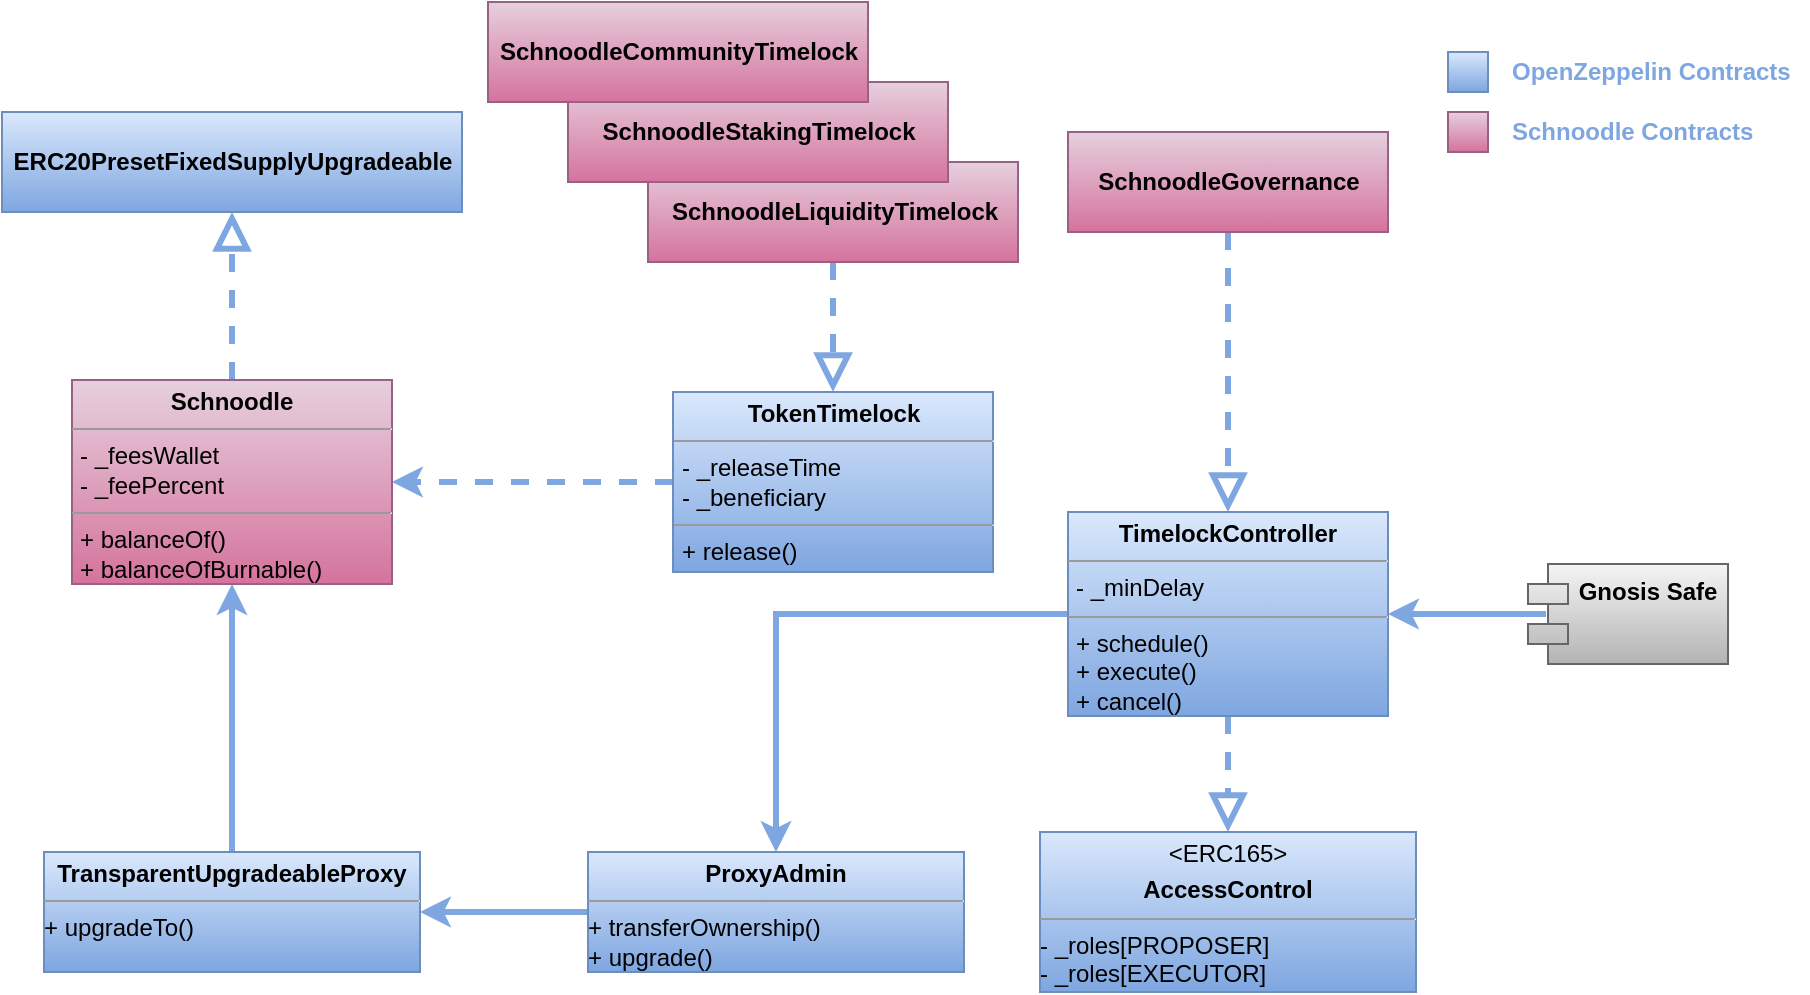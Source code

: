 <mxfile version="14.7.7" type="github">
  <diagram id="2HEYMEP-8rkVqhFndrCG" name="Page-1">
    <mxGraphModel dx="1297" dy="740" grid="1" gridSize="10" guides="1" tooltips="1" connect="1" arrows="1" fold="1" page="1" pageScale="1" pageWidth="1169" pageHeight="827" math="0" shadow="0">
      <root>
        <mxCell id="0" />
        <mxCell id="1" parent="0" />
        <mxCell id="q5EC6C0fwc-eZ3L-DjKY-39" style="edgeStyle=orthogonalEdgeStyle;rounded=0;orthogonalLoop=1;jettySize=auto;html=1;exitX=0.5;exitY=0;exitDx=0;exitDy=0;entryX=0.5;entryY=1;entryDx=0;entryDy=0;strokeColor=#7EA6E0;strokeWidth=3;" parent="1" source="q5EC6C0fwc-eZ3L-DjKY-67" target="q5EC6C0fwc-eZ3L-DjKY-64" edge="1">
          <mxGeometry relative="1" as="geometry">
            <mxPoint x="165" y="366" as="sourcePoint" />
            <mxPoint x="165" y="288" as="targetPoint" />
          </mxGeometry>
        </mxCell>
        <mxCell id="q5EC6C0fwc-eZ3L-DjKY-40" style="edgeStyle=orthogonalEdgeStyle;rounded=0;orthogonalLoop=1;jettySize=auto;html=1;entryX=1;entryY=0.5;entryDx=0;entryDy=0;exitX=0;exitY=0.5;exitDx=0;exitDy=0;strokeColor=#7EA6E0;strokeWidth=3;" parent="1" source="q5EC6C0fwc-eZ3L-DjKY-68" target="q5EC6C0fwc-eZ3L-DjKY-67" edge="1">
          <mxGeometry relative="1" as="geometry">
            <mxPoint x="340" y="488" as="sourcePoint" />
            <mxPoint x="258" y="409" as="targetPoint" />
          </mxGeometry>
        </mxCell>
        <mxCell id="q5EC6C0fwc-eZ3L-DjKY-53" style="edgeStyle=orthogonalEdgeStyle;rounded=0;orthogonalLoop=1;jettySize=auto;html=1;entryX=0.5;entryY=0;entryDx=0;entryDy=0;strokeColor=#7EA6E0;strokeWidth=3;exitX=0;exitY=0.5;exitDx=0;exitDy=0;" parent="1" target="q5EC6C0fwc-eZ3L-DjKY-68" edge="1" source="q5EC6C0fwc-eZ3L-DjKY-65">
          <mxGeometry relative="1" as="geometry">
            <mxPoint x="570" y="321" as="sourcePoint" />
            <mxPoint x="420" y="438" as="targetPoint" />
          </mxGeometry>
        </mxCell>
        <mxCell id="q5EC6C0fwc-eZ3L-DjKY-36" value="" style="endArrow=block;dashed=1;endFill=0;endSize=12;html=1;exitX=0.5;exitY=1;exitDx=0;exitDy=0;entryX=0.5;entryY=0;entryDx=0;entryDy=0;strokeColor=#7EA6E0;strokeWidth=3;" parent="1" source="q5EC6C0fwc-eZ3L-DjKY-42" target="q5EC6C0fwc-eZ3L-DjKY-65" edge="1">
          <mxGeometry width="160" relative="1" as="geometry">
            <mxPoint x="650" y="206" as="sourcePoint" />
            <mxPoint x="740" y="230" as="targetPoint" />
          </mxGeometry>
        </mxCell>
        <mxCell id="q5EC6C0fwc-eZ3L-DjKY-41" value="" style="endArrow=block;dashed=1;endFill=0;endSize=12;html=1;exitX=0.5;exitY=1;exitDx=0;exitDy=0;entryX=0.5;entryY=0;entryDx=0;entryDy=0;strokeColor=#7EA6E0;strokeWidth=3;" parent="1" source="q5EC6C0fwc-eZ3L-DjKY-44" target="q5EC6C0fwc-eZ3L-DjKY-63" edge="1">
          <mxGeometry width="160" relative="1" as="geometry">
            <mxPoint x="384" y="556" as="sourcePoint" />
            <mxPoint x="414" y="182" as="targetPoint" />
          </mxGeometry>
        </mxCell>
        <mxCell id="q5EC6C0fwc-eZ3L-DjKY-42" value="&lt;b&gt;SchnoodleGovernance&lt;/b&gt;" style="html=1;fillColor=#e6d0de;strokeColor=#996185;gradientColor=#d5739d;" parent="1" vertex="1">
          <mxGeometry x="570" y="90" width="160" height="50" as="geometry" />
        </mxCell>
        <mxCell id="q5EC6C0fwc-eZ3L-DjKY-44" value="&lt;span style=&quot;font-weight: 700&quot;&gt;SchnoodleLiquidityTimelock&lt;/span&gt;" style="html=1;fillColor=#e6d0de;strokeColor=#996185;gradientColor=#d5739d;" parent="1" vertex="1">
          <mxGeometry x="360" y="105" width="185" height="50" as="geometry" />
        </mxCell>
        <mxCell id="q5EC6C0fwc-eZ3L-DjKY-45" value="&lt;b&gt;ERC20PresetFixedSupplyUpgradeable&lt;/b&gt;" style="html=1;fillColor=#dae8fc;strokeColor=#6c8ebf;gradientColor=#7ea6e0;" parent="1" vertex="1">
          <mxGeometry x="37" y="80" width="230" height="50" as="geometry" />
        </mxCell>
        <mxCell id="q5EC6C0fwc-eZ3L-DjKY-46" value="" style="endArrow=block;dashed=1;endFill=0;endSize=12;html=1;exitX=0.5;exitY=0;exitDx=0;exitDy=0;entryX=0.5;entryY=1;entryDx=0;entryDy=0;strokeColor=#7EA6E0;strokeWidth=3;" parent="1" source="q5EC6C0fwc-eZ3L-DjKY-64" target="q5EC6C0fwc-eZ3L-DjKY-45" edge="1">
          <mxGeometry width="160" relative="1" as="geometry">
            <mxPoint x="165" y="180" as="sourcePoint" />
            <mxPoint x="-28" y="310" as="targetPoint" />
          </mxGeometry>
        </mxCell>
        <mxCell id="q5EC6C0fwc-eZ3L-DjKY-51" value="" style="endArrow=block;dashed=1;endFill=0;endSize=12;html=1;exitX=0.5;exitY=1;exitDx=0;exitDy=0;entryX=0.5;entryY=0;entryDx=0;entryDy=0;strokeColor=#7EA6E0;strokeWidth=3;" parent="1" source="q5EC6C0fwc-eZ3L-DjKY-65" target="q5EC6C0fwc-eZ3L-DjKY-69" edge="1">
          <mxGeometry width="160" relative="1" as="geometry">
            <mxPoint x="650.96" y="376" as="sourcePoint" />
            <mxPoint x="650" y="446" as="targetPoint" />
          </mxGeometry>
        </mxCell>
        <mxCell id="q5EC6C0fwc-eZ3L-DjKY-52" style="edgeStyle=orthogonalEdgeStyle;rounded=0;orthogonalLoop=1;jettySize=auto;html=1;exitX=0.09;exitY=0.5;exitDx=0;exitDy=0;entryX=1;entryY=0.5;entryDx=0;entryDy=0;exitPerimeter=0;strokeColor=#7EA6E0;strokeWidth=3;" parent="1" source="q5EC6C0fwc-eZ3L-DjKY-72" target="q5EC6C0fwc-eZ3L-DjKY-65" edge="1">
          <mxGeometry relative="1" as="geometry">
            <mxPoint x="878" y="449" as="sourcePoint" />
            <mxPoint x="750" y="323" as="targetPoint" />
          </mxGeometry>
        </mxCell>
        <mxCell id="q5EC6C0fwc-eZ3L-DjKY-54" style="edgeStyle=orthogonalEdgeStyle;rounded=0;orthogonalLoop=1;jettySize=auto;html=1;entryX=1;entryY=0.5;entryDx=0;entryDy=0;dashed=1;exitX=0;exitY=0.5;exitDx=0;exitDy=0;strokeColor=#7EA6E0;strokeWidth=3;" parent="1" source="q5EC6C0fwc-eZ3L-DjKY-63" target="q5EC6C0fwc-eZ3L-DjKY-64" edge="1">
          <mxGeometry relative="1" as="geometry">
            <mxPoint x="334" y="225" as="sourcePoint" />
            <mxPoint x="205" y="180" as="targetPoint" />
          </mxGeometry>
        </mxCell>
        <mxCell id="q5EC6C0fwc-eZ3L-DjKY-63" value="&lt;p style=&quot;margin: 0px ; margin-top: 4px ; text-align: center&quot;&gt;&lt;b&gt;TokenTimelock&lt;/b&gt;&lt;/p&gt;&lt;hr size=&quot;1&quot;&gt;&lt;p style=&quot;margin: 0px ; margin-left: 4px&quot;&gt;- _releaseTime&lt;br style=&quot;padding: 0px ; margin: 0px&quot;&gt;- _beneficiary&lt;br&gt;&lt;/p&gt;&lt;hr size=&quot;1&quot;&gt;&lt;p style=&quot;margin: 0px ; margin-left: 4px&quot;&gt;+ release()&lt;/p&gt;" style="verticalAlign=top;align=left;overflow=fill;fontSize=12;fontFamily=Helvetica;html=1;fillColor=#dae8fc;strokeColor=#6c8ebf;gradientColor=#7ea6e0;" parent="1" vertex="1">
          <mxGeometry x="372.5" y="220" width="160" height="90" as="geometry" />
        </mxCell>
        <mxCell id="q5EC6C0fwc-eZ3L-DjKY-64" value="&lt;p style=&quot;margin: 0px ; margin-top: 4px ; text-align: center&quot;&gt;&lt;b&gt;Schnoodle&lt;/b&gt;&lt;/p&gt;&lt;hr size=&quot;1&quot;&gt;&lt;p style=&quot;margin: 0px ; margin-left: 4px&quot;&gt;- _feesWallet&lt;br style=&quot;padding: 0px ; margin: 0px&quot;&gt;- _feePercent&lt;br&gt;&lt;/p&gt;&lt;hr size=&quot;1&quot;&gt;&lt;p style=&quot;margin: 0px ; margin-left: 4px&quot;&gt;+ balanceOf()&lt;br style=&quot;padding: 0px ; margin: 0px&quot;&gt;+ balanceOfBurnable()&lt;br&gt;&lt;/p&gt;" style="verticalAlign=top;align=left;overflow=fill;fontSize=12;fontFamily=Helvetica;html=1;fillColor=#e6d0de;strokeColor=#996185;gradientColor=#d5739d;" parent="1" vertex="1">
          <mxGeometry x="72" y="214" width="160" height="102" as="geometry" />
        </mxCell>
        <mxCell id="q5EC6C0fwc-eZ3L-DjKY-65" value="&lt;p style=&quot;margin: 0px ; margin-top: 4px ; text-align: center&quot;&gt;&lt;b&gt;TimelockController&lt;/b&gt;&lt;/p&gt;&lt;hr size=&quot;1&quot;&gt;&lt;p style=&quot;margin: 0px ; margin-left: 4px&quot;&gt;- _minDelay&lt;br&gt;&lt;/p&gt;&lt;hr size=&quot;1&quot;&gt;&lt;p style=&quot;margin: 0px ; margin-left: 4px&quot;&gt;+ schedule()&lt;br style=&quot;padding: 0px ; margin: 0px&quot;&gt;+ execute()&lt;br style=&quot;padding: 0px ; margin: 0px&quot;&gt;+ cancel()&lt;br&gt;&lt;/p&gt;" style="verticalAlign=top;align=left;overflow=fill;fontSize=12;fontFamily=Helvetica;html=1;fillColor=#dae8fc;strokeColor=#6c8ebf;gradientColor=#7ea6e0;" parent="1" vertex="1">
          <mxGeometry x="570" y="280" width="160" height="102" as="geometry" />
        </mxCell>
        <mxCell id="q5EC6C0fwc-eZ3L-DjKY-67" value="&lt;p style=&quot;margin: 0px ; margin-top: 4px ; text-align: center&quot;&gt;&lt;b&gt;TransparentUpgradeableProxy&lt;/b&gt;&lt;/p&gt;&lt;hr size=&quot;1&quot;&gt;&lt;div style=&quot;height: 2px&quot;&gt;+ upgradeTo()&lt;/div&gt;" style="verticalAlign=top;align=left;overflow=fill;fontSize=12;fontFamily=Helvetica;html=1;fillColor=#dae8fc;strokeColor=#6c8ebf;gradientColor=#7ea6e0;" parent="1" vertex="1">
          <mxGeometry x="58" y="450" width="188" height="60" as="geometry" />
        </mxCell>
        <mxCell id="q5EC6C0fwc-eZ3L-DjKY-68" value="&lt;p style=&quot;margin: 0px ; margin-top: 4px ; text-align: center&quot;&gt;&lt;b&gt;ProxyAdmin&lt;/b&gt;&lt;/p&gt;&lt;hr size=&quot;1&quot;&gt;&lt;div style=&quot;height: 2px&quot;&gt;+ transferOwnership()&lt;br style=&quot;padding: 0px ; margin: 0px&quot;&gt;+ upgrade()&lt;br&gt;&lt;/div&gt;" style="verticalAlign=top;align=left;overflow=fill;fontSize=12;fontFamily=Helvetica;html=1;fillColor=#dae8fc;strokeColor=#6c8ebf;gradientColor=#7ea6e0;" parent="1" vertex="1">
          <mxGeometry x="330" y="450" width="188" height="60" as="geometry" />
        </mxCell>
        <mxCell id="q5EC6C0fwc-eZ3L-DjKY-69" value="&lt;p style=&quot;margin: 0px ; margin-top: 4px ; text-align: center&quot;&gt;&amp;lt;ERC165&amp;gt;&lt;/p&gt;&lt;p style=&quot;margin: 0px ; margin-top: 4px ; text-align: center&quot;&gt;&lt;b&gt;AccessControl&lt;/b&gt;&lt;/p&gt;&lt;hr size=&quot;1&quot;&gt;&lt;div style=&quot;height: 2px&quot;&gt;- _roles[PROPOSER]&lt;br style=&quot;padding: 0px ; margin: 0px&quot;&gt;- _roles[EXECUTOR]&lt;br&gt;&lt;/div&gt;" style="verticalAlign=top;align=left;overflow=fill;fontSize=12;fontFamily=Helvetica;html=1;fillColor=#dae8fc;strokeColor=#6c8ebf;gradientColor=#7ea6e0;" parent="1" vertex="1">
          <mxGeometry x="556" y="440" width="188" height="80" as="geometry" />
        </mxCell>
        <mxCell id="q5EC6C0fwc-eZ3L-DjKY-72" value="Gnosis Safe" style="shape=module;align=left;spacingLeft=20;align=center;verticalAlign=top;fillColor=#f5f5f5;strokeColor=#666666;fontStyle=1;gradientColor=#b3b3b3;" parent="1" vertex="1">
          <mxGeometry x="800" y="306" width="100" height="50" as="geometry" />
        </mxCell>
        <mxCell id="q5EC6C0fwc-eZ3L-DjKY-73" value="" style="verticalLabelPosition=bottom;verticalAlign=top;html=1;shape=mxgraph.basic.rect;fillColor2=none;strokeWidth=1;size=20;indent=5;gradientColor=#7ea6e0;fillColor=#dae8fc;strokeColor=#6c8ebf;" parent="1" vertex="1">
          <mxGeometry x="760" y="50" width="20" height="20" as="geometry" />
        </mxCell>
        <mxCell id="q5EC6C0fwc-eZ3L-DjKY-74" value="OpenZeppelin Contracts" style="text;html=1;align=left;verticalAlign=middle;resizable=0;points=[];autosize=1;strokeColor=none;fontColor=#7EA6E0;fontStyle=1" parent="1" vertex="1">
          <mxGeometry x="790" y="50" width="150" height="20" as="geometry" />
        </mxCell>
        <mxCell id="q5EC6C0fwc-eZ3L-DjKY-75" value="Schnoodle Contracts" style="text;html=1;align=left;verticalAlign=middle;resizable=0;points=[];autosize=1;strokeColor=none;fontColor=#7EA6E0;fontStyle=1" parent="1" vertex="1">
          <mxGeometry x="790" y="80" width="140" height="20" as="geometry" />
        </mxCell>
        <mxCell id="q5EC6C0fwc-eZ3L-DjKY-76" value="" style="verticalLabelPosition=bottom;verticalAlign=top;html=1;shape=mxgraph.basic.rect;fillColor2=none;strokeWidth=1;size=20;indent=5;gradientColor=#d5739d;fillColor=#e6d0de;strokeColor=#996185;" parent="1" vertex="1">
          <mxGeometry x="760" y="80" width="20" height="20" as="geometry" />
        </mxCell>
        <mxCell id="zjhKUt4vwbHZjLVqDeJ1-1" value="&lt;span style=&quot;font-weight: 700&quot;&gt;SchnoodleStakingTimelock&lt;/span&gt;" style="html=1;fillColor=#e6d0de;strokeColor=#996185;gradientColor=#d5739d;" vertex="1" parent="1">
          <mxGeometry x="320" y="65" width="190" height="50" as="geometry" />
        </mxCell>
        <mxCell id="zjhKUt4vwbHZjLVqDeJ1-2" value="&lt;span style=&quot;font-weight: 700&quot;&gt;SchnoodleCommunityTimelock&lt;/span&gt;" style="html=1;fillColor=#e6d0de;strokeColor=#996185;gradientColor=#d5739d;" vertex="1" parent="1">
          <mxGeometry x="280" y="25" width="190" height="50" as="geometry" />
        </mxCell>
      </root>
    </mxGraphModel>
  </diagram>
</mxfile>
